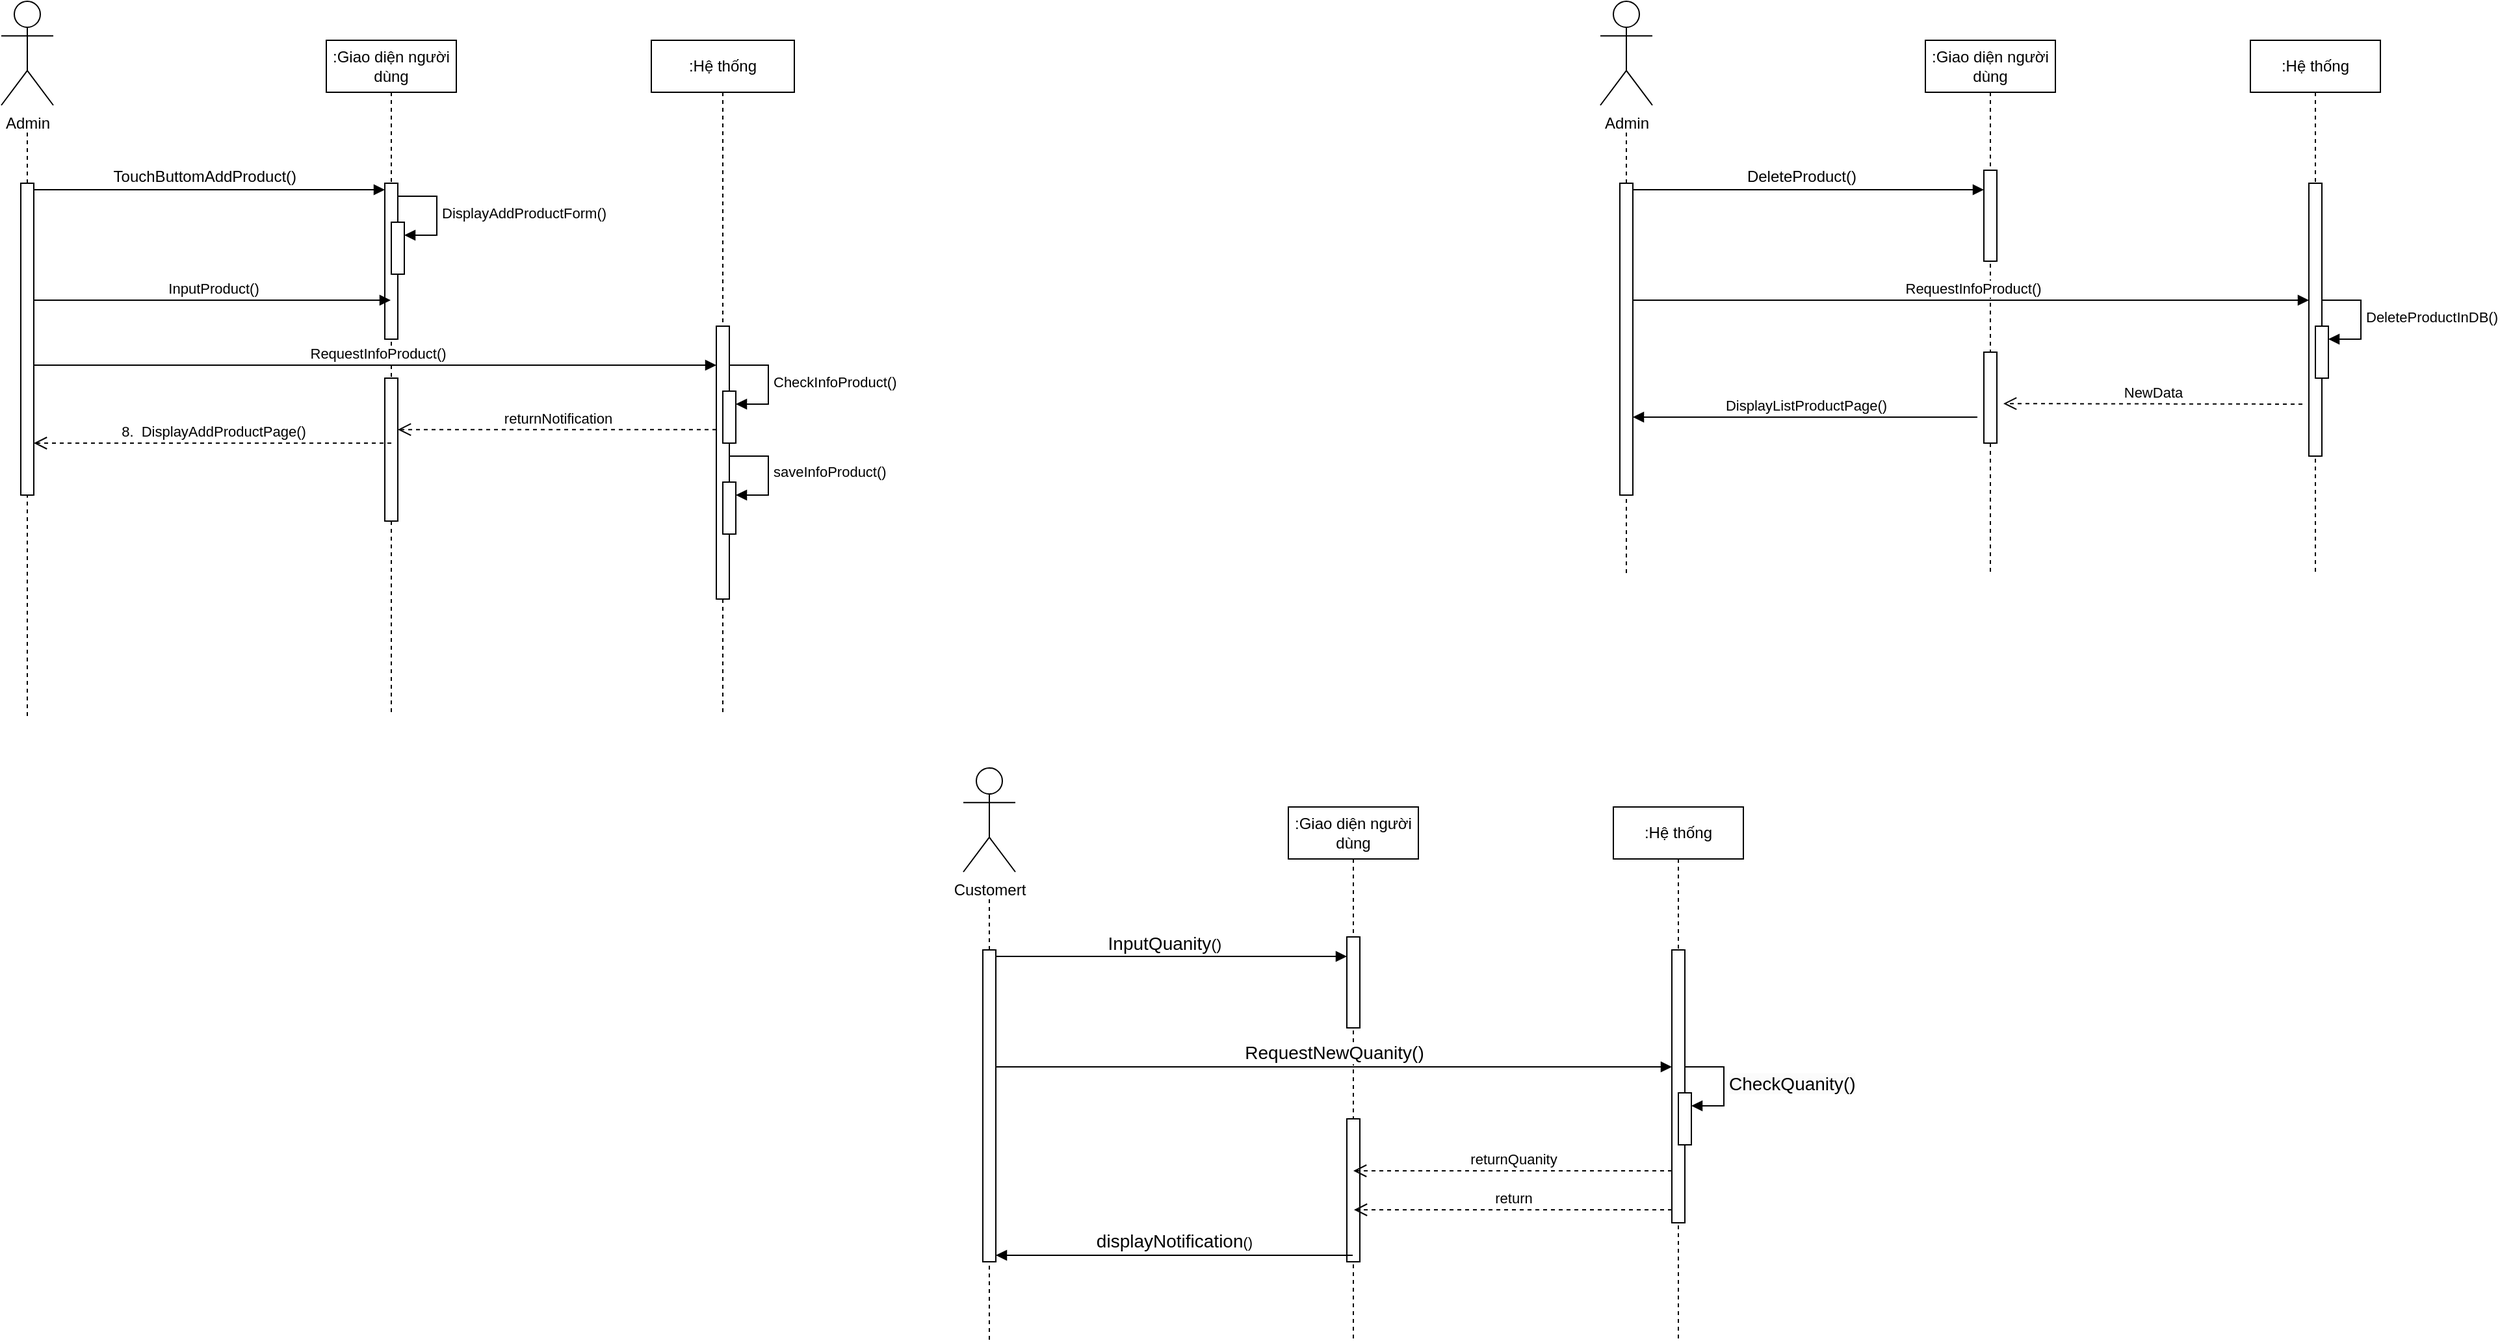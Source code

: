 <mxfile version="22.1.2" type="device">
  <diagram name="Page-1" id="2YBvvXClWsGukQMizWep">
    <mxGraphModel dx="2245" dy="697" grid="1" gridSize="10" guides="1" tooltips="1" connect="1" arrows="1" fold="1" page="1" pageScale="1" pageWidth="850" pageHeight="1100" math="0" shadow="0">
      <root>
        <mxCell id="0" />
        <mxCell id="1" parent="0" />
        <mxCell id="5w8I5sjDiza68PUw_cMw-2" value="Admin" style="shape=umlActor;verticalLabelPosition=bottom;verticalAlign=top;html=1;" vertex="1" parent="1">
          <mxGeometry x="-540" y="100" width="40" height="80" as="geometry" />
        </mxCell>
        <mxCell id="5w8I5sjDiza68PUw_cMw-4" value="" style="endArrow=none;dashed=1;html=1;rounded=0;" edge="1" parent="1" source="5w8I5sjDiza68PUw_cMw-7">
          <mxGeometry width="50" height="50" relative="1" as="geometry">
            <mxPoint x="-520" y="650" as="sourcePoint" />
            <mxPoint x="-520" y="200" as="targetPoint" />
          </mxGeometry>
        </mxCell>
        <mxCell id="5w8I5sjDiza68PUw_cMw-5" value=":Giao diện người dùng" style="shape=umlLifeline;perimeter=lifelinePerimeter;whiteSpace=wrap;html=1;container=1;dropTarget=0;collapsible=0;recursiveResize=0;outlineConnect=0;portConstraint=eastwest;newEdgeStyle={&quot;curved&quot;:0,&quot;rounded&quot;:0};" vertex="1" parent="1">
          <mxGeometry x="-290" y="130" width="100" height="520" as="geometry" />
        </mxCell>
        <mxCell id="5w8I5sjDiza68PUw_cMw-10" value="" style="html=1;points=[[0,0,0,0,5],[0,1,0,0,-5],[1,0,0,0,5],[1,1,0,0,-5]];perimeter=orthogonalPerimeter;outlineConnect=0;targetShapes=umlLifeline;portConstraint=eastwest;newEdgeStyle={&quot;curved&quot;:0,&quot;rounded&quot;:0};" vertex="1" parent="5w8I5sjDiza68PUw_cMw-5">
          <mxGeometry x="45" y="110" width="10" height="120" as="geometry" />
        </mxCell>
        <mxCell id="5w8I5sjDiza68PUw_cMw-24" value="" style="html=1;points=[[0,0,0,0,5],[0,1,0,0,-5],[1,0,0,0,5],[1,1,0,0,-5]];perimeter=orthogonalPerimeter;outlineConnect=0;targetShapes=umlLifeline;portConstraint=eastwest;newEdgeStyle={&quot;curved&quot;:0,&quot;rounded&quot;:0};" vertex="1" parent="5w8I5sjDiza68PUw_cMw-5">
          <mxGeometry x="45" y="260" width="10" height="110" as="geometry" />
        </mxCell>
        <mxCell id="5w8I5sjDiza68PUw_cMw-80" value="" style="html=1;points=[[0,0,0,0,5],[0,1,0,0,-5],[1,0,0,0,5],[1,1,0,0,-5]];perimeter=orthogonalPerimeter;outlineConnect=0;targetShapes=umlLifeline;portConstraint=eastwest;newEdgeStyle={&quot;curved&quot;:0,&quot;rounded&quot;:0};" vertex="1" parent="5w8I5sjDiza68PUw_cMw-5">
          <mxGeometry x="50" y="140" width="10" height="40" as="geometry" />
        </mxCell>
        <mxCell id="5w8I5sjDiza68PUw_cMw-81" value="DisplayAddProductForm()" style="html=1;align=left;spacingLeft=2;endArrow=block;rounded=0;edgeStyle=orthogonalEdgeStyle;curved=0;rounded=0;" edge="1" target="5w8I5sjDiza68PUw_cMw-80" parent="5w8I5sjDiza68PUw_cMw-5">
          <mxGeometry x="0.007" relative="1" as="geometry">
            <mxPoint x="55" y="120" as="sourcePoint" />
            <Array as="points">
              <mxPoint x="85" y="150" />
            </Array>
            <mxPoint as="offset" />
          </mxGeometry>
        </mxCell>
        <mxCell id="5w8I5sjDiza68PUw_cMw-6" value=":Hệ thống" style="shape=umlLifeline;perimeter=lifelinePerimeter;whiteSpace=wrap;html=1;container=1;dropTarget=0;collapsible=0;recursiveResize=0;outlineConnect=0;portConstraint=eastwest;newEdgeStyle={&quot;curved&quot;:0,&quot;rounded&quot;:0};" vertex="1" parent="1">
          <mxGeometry x="-40" y="130" width="110" height="520" as="geometry" />
        </mxCell>
        <mxCell id="5w8I5sjDiza68PUw_cMw-17" value="" style="html=1;points=[[0,0,0,0,5],[0,1,0,0,-5],[1,0,0,0,5],[1,1,0,0,-5]];perimeter=orthogonalPerimeter;outlineConnect=0;targetShapes=umlLifeline;portConstraint=eastwest;newEdgeStyle={&quot;curved&quot;:0,&quot;rounded&quot;:0};" vertex="1" parent="5w8I5sjDiza68PUw_cMw-6">
          <mxGeometry x="50" y="220" width="10" height="210" as="geometry" />
        </mxCell>
        <mxCell id="5w8I5sjDiza68PUw_cMw-93" value="" style="html=1;points=[[0,0,0,0,5],[0,1,0,0,-5],[1,0,0,0,5],[1,1,0,0,-5]];perimeter=orthogonalPerimeter;outlineConnect=0;targetShapes=umlLifeline;portConstraint=eastwest;newEdgeStyle={&quot;curved&quot;:0,&quot;rounded&quot;:0};" vertex="1" parent="5w8I5sjDiza68PUw_cMw-6">
          <mxGeometry x="55" y="340" width="10" height="40" as="geometry" />
        </mxCell>
        <mxCell id="5w8I5sjDiza68PUw_cMw-94" value="saveInfoProduct()" style="html=1;align=left;spacingLeft=2;endArrow=block;rounded=0;edgeStyle=orthogonalEdgeStyle;curved=0;rounded=0;" edge="1" target="5w8I5sjDiza68PUw_cMw-93" parent="5w8I5sjDiza68PUw_cMw-6">
          <mxGeometry x="-0.006" relative="1" as="geometry">
            <mxPoint x="60" y="320" as="sourcePoint" />
            <Array as="points">
              <mxPoint x="90" y="350" />
            </Array>
            <mxPoint as="offset" />
          </mxGeometry>
        </mxCell>
        <mxCell id="5w8I5sjDiza68PUw_cMw-97" value="" style="html=1;points=[[0,0,0,0,5],[0,1,0,0,-5],[1,0,0,0,5],[1,1,0,0,-5]];perimeter=orthogonalPerimeter;outlineConnect=0;targetShapes=umlLifeline;portConstraint=eastwest;newEdgeStyle={&quot;curved&quot;:0,&quot;rounded&quot;:0};" vertex="1" parent="5w8I5sjDiza68PUw_cMw-6">
          <mxGeometry x="55" y="270" width="10" height="40" as="geometry" />
        </mxCell>
        <mxCell id="5w8I5sjDiza68PUw_cMw-98" value="CheckInfoProduct()" style="html=1;align=left;spacingLeft=2;endArrow=block;rounded=0;edgeStyle=orthogonalEdgeStyle;curved=0;rounded=0;" edge="1" target="5w8I5sjDiza68PUw_cMw-97" parent="5w8I5sjDiza68PUw_cMw-6">
          <mxGeometry relative="1" as="geometry">
            <mxPoint x="60" y="250" as="sourcePoint" />
            <Array as="points">
              <mxPoint x="90" y="280" />
            </Array>
          </mxGeometry>
        </mxCell>
        <mxCell id="5w8I5sjDiza68PUw_cMw-8" value="" style="endArrow=none;dashed=1;html=1;rounded=0;" edge="1" parent="1" target="5w8I5sjDiza68PUw_cMw-7">
          <mxGeometry width="50" height="50" relative="1" as="geometry">
            <mxPoint x="-520" y="650" as="sourcePoint" />
            <mxPoint x="-520" y="200" as="targetPoint" />
          </mxGeometry>
        </mxCell>
        <mxCell id="5w8I5sjDiza68PUw_cMw-7" value="" style="html=1;points=[[0,0,0,0,5],[0,1,0,0,-5],[1,0,0,0,5],[1,1,0,0,-5]];perimeter=orthogonalPerimeter;outlineConnect=0;targetShapes=umlLifeline;portConstraint=eastwest;newEdgeStyle={&quot;curved&quot;:0,&quot;rounded&quot;:0};" vertex="1" parent="1">
          <mxGeometry x="-525" y="240" width="10" height="240" as="geometry" />
        </mxCell>
        <mxCell id="5w8I5sjDiza68PUw_cMw-9" value="" style="html=1;verticalAlign=bottom;endArrow=block;curved=0;rounded=0;exitX=1;exitY=0;exitDx=0;exitDy=5;exitPerimeter=0;" edge="1" parent="1" source="5w8I5sjDiza68PUw_cMw-7" target="5w8I5sjDiza68PUw_cMw-10">
          <mxGeometry width="80" relative="1" as="geometry">
            <mxPoint x="-490" y="279.58" as="sourcePoint" />
            <mxPoint x="-360" y="279.58" as="targetPoint" />
          </mxGeometry>
        </mxCell>
        <mxCell id="5w8I5sjDiza68PUw_cMw-12" value="&amp;nbsp;TouchButtomAddProduct()" style="text;html=1;strokeColor=none;fillColor=none;align=center;verticalAlign=middle;whiteSpace=wrap;rounded=0;" vertex="1" parent="1">
          <mxGeometry x="-490" y="220" width="210" height="30" as="geometry" />
        </mxCell>
        <mxCell id="5w8I5sjDiza68PUw_cMw-15" value="InputProduct()" style="html=1;verticalAlign=bottom;endArrow=block;curved=0;rounded=0;" edge="1" parent="1">
          <mxGeometry width="80" relative="1" as="geometry">
            <mxPoint x="-515" y="330" as="sourcePoint" />
            <mxPoint x="-240.5" y="330" as="targetPoint" />
          </mxGeometry>
        </mxCell>
        <mxCell id="5w8I5sjDiza68PUw_cMw-16" value="&amp;nbsp;RequestInfoProduct()" style="html=1;verticalAlign=bottom;endArrow=block;curved=0;rounded=0;" edge="1" parent="1" target="5w8I5sjDiza68PUw_cMw-17">
          <mxGeometry width="80" relative="1" as="geometry">
            <mxPoint x="-515" y="380" as="sourcePoint" />
            <mxPoint x="5" y="380" as="targetPoint" />
          </mxGeometry>
        </mxCell>
        <mxCell id="5w8I5sjDiza68PUw_cMw-22" value="returnNotification" style="html=1;verticalAlign=bottom;endArrow=open;dashed=1;endSize=8;curved=0;rounded=0;" edge="1" parent="1" target="5w8I5sjDiza68PUw_cMw-24">
          <mxGeometry relative="1" as="geometry">
            <mxPoint x="10" y="429.58" as="sourcePoint" />
            <mxPoint x="-200" y="430" as="targetPoint" />
            <mxPoint as="offset" />
          </mxGeometry>
        </mxCell>
        <mxCell id="5w8I5sjDiza68PUw_cMw-25" value="8.&amp;nbsp; DisplayAddProductPage()" style="html=1;verticalAlign=bottom;endArrow=open;dashed=1;endSize=8;curved=0;rounded=0;" edge="1" parent="1">
          <mxGeometry relative="1" as="geometry">
            <mxPoint x="-240" y="440" as="sourcePoint" />
            <mxPoint x="-515" y="440.0" as="targetPoint" />
          </mxGeometry>
        </mxCell>
        <mxCell id="5w8I5sjDiza68PUw_cMw-50" value="Admin" style="shape=umlActor;verticalLabelPosition=bottom;verticalAlign=top;html=1;" vertex="1" parent="1">
          <mxGeometry x="690" y="100" width="40" height="80" as="geometry" />
        </mxCell>
        <mxCell id="5w8I5sjDiza68PUw_cMw-51" value="" style="endArrow=none;dashed=1;html=1;rounded=0;" edge="1" parent="1" source="5w8I5sjDiza68PUw_cMw-64">
          <mxGeometry width="50" height="50" relative="1" as="geometry">
            <mxPoint x="710" y="650" as="sourcePoint" />
            <mxPoint x="710" y="200" as="targetPoint" />
          </mxGeometry>
        </mxCell>
        <mxCell id="5w8I5sjDiza68PUw_cMw-52" value=":Giao diện người dùng" style="shape=umlLifeline;perimeter=lifelinePerimeter;whiteSpace=wrap;html=1;container=1;dropTarget=0;collapsible=0;recursiveResize=0;outlineConnect=0;portConstraint=eastwest;newEdgeStyle={&quot;curved&quot;:0,&quot;rounded&quot;:0};" vertex="1" parent="1">
          <mxGeometry x="940" y="130" width="100" height="410" as="geometry" />
        </mxCell>
        <mxCell id="5w8I5sjDiza68PUw_cMw-56" value="" style="html=1;points=[[0,0,0,0,5],[0,1,0,0,-5],[1,0,0,0,5],[1,1,0,0,-5]];perimeter=orthogonalPerimeter;outlineConnect=0;targetShapes=umlLifeline;portConstraint=eastwest;newEdgeStyle={&quot;curved&quot;:0,&quot;rounded&quot;:0};" vertex="1" parent="5w8I5sjDiza68PUw_cMw-52">
          <mxGeometry x="45" y="100" width="10" height="70" as="geometry" />
        </mxCell>
        <mxCell id="5w8I5sjDiza68PUw_cMw-71" value="" style="html=1;points=[[0,0,0,0,5],[0,1,0,0,-5],[1,0,0,0,5],[1,1,0,0,-5]];perimeter=orthogonalPerimeter;outlineConnect=0;targetShapes=umlLifeline;portConstraint=eastwest;newEdgeStyle={&quot;curved&quot;:0,&quot;rounded&quot;:0};" vertex="1" parent="5w8I5sjDiza68PUw_cMw-52">
          <mxGeometry x="45" y="240" width="10" height="70" as="geometry" />
        </mxCell>
        <mxCell id="5w8I5sjDiza68PUw_cMw-57" value=":Hệ thống" style="shape=umlLifeline;perimeter=lifelinePerimeter;whiteSpace=wrap;html=1;container=1;dropTarget=0;collapsible=0;recursiveResize=0;outlineConnect=0;portConstraint=eastwest;newEdgeStyle={&quot;curved&quot;:0,&quot;rounded&quot;:0};" vertex="1" parent="1">
          <mxGeometry x="1190" y="130" width="100" height="410" as="geometry" />
        </mxCell>
        <mxCell id="5w8I5sjDiza68PUw_cMw-58" value="" style="html=1;points=[[0,0,0,0,5],[0,1,0,0,-5],[1,0,0,0,5],[1,1,0,0,-5]];perimeter=orthogonalPerimeter;outlineConnect=0;targetShapes=umlLifeline;portConstraint=eastwest;newEdgeStyle={&quot;curved&quot;:0,&quot;rounded&quot;:0};" vertex="1" parent="5w8I5sjDiza68PUw_cMw-57">
          <mxGeometry x="45" y="110" width="10" height="210" as="geometry" />
        </mxCell>
        <mxCell id="5w8I5sjDiza68PUw_cMw-78" value="" style="html=1;points=[[0,0,0,0,5],[0,1,0,0,-5],[1,0,0,0,5],[1,1,0,0,-5]];perimeter=orthogonalPerimeter;outlineConnect=0;targetShapes=umlLifeline;portConstraint=eastwest;newEdgeStyle={&quot;curved&quot;:0,&quot;rounded&quot;:0};" vertex="1" parent="5w8I5sjDiza68PUw_cMw-57">
          <mxGeometry x="50" y="220" width="10" height="40" as="geometry" />
        </mxCell>
        <mxCell id="5w8I5sjDiza68PUw_cMw-79" value="DeleteProductInDB()" style="html=1;align=left;spacingLeft=2;endArrow=block;rounded=0;edgeStyle=orthogonalEdgeStyle;curved=0;rounded=0;" edge="1" target="5w8I5sjDiza68PUw_cMw-78" parent="5w8I5sjDiza68PUw_cMw-57">
          <mxGeometry relative="1" as="geometry">
            <mxPoint x="55" y="200" as="sourcePoint" />
            <Array as="points">
              <mxPoint x="85" y="230" />
            </Array>
          </mxGeometry>
        </mxCell>
        <mxCell id="5w8I5sjDiza68PUw_cMw-63" value="" style="endArrow=none;dashed=1;html=1;rounded=0;" edge="1" parent="1" target="5w8I5sjDiza68PUw_cMw-64">
          <mxGeometry width="50" height="50" relative="1" as="geometry">
            <mxPoint x="710" y="540" as="sourcePoint" />
            <mxPoint x="710" y="200" as="targetPoint" />
          </mxGeometry>
        </mxCell>
        <mxCell id="5w8I5sjDiza68PUw_cMw-64" value="" style="html=1;points=[[0,0,0,0,5],[0,1,0,0,-5],[1,0,0,0,5],[1,1,0,0,-5]];perimeter=orthogonalPerimeter;outlineConnect=0;targetShapes=umlLifeline;portConstraint=eastwest;newEdgeStyle={&quot;curved&quot;:0,&quot;rounded&quot;:0};" vertex="1" parent="1">
          <mxGeometry x="705" y="240" width="10" height="240" as="geometry" />
        </mxCell>
        <mxCell id="5w8I5sjDiza68PUw_cMw-65" value="" style="html=1;verticalAlign=bottom;endArrow=block;curved=0;rounded=0;exitX=1;exitY=0;exitDx=0;exitDy=5;exitPerimeter=0;" edge="1" parent="1" source="5w8I5sjDiza68PUw_cMw-64">
          <mxGeometry width="80" relative="1" as="geometry">
            <mxPoint x="740" y="279.58" as="sourcePoint" />
            <mxPoint x="985" y="245.0" as="targetPoint" />
          </mxGeometry>
        </mxCell>
        <mxCell id="5w8I5sjDiza68PUw_cMw-66" value="DeleteProduct()" style="text;html=1;strokeColor=none;fillColor=none;align=center;verticalAlign=middle;whiteSpace=wrap;rounded=0;" vertex="1" parent="1">
          <mxGeometry x="740" y="220" width="210" height="30" as="geometry" />
        </mxCell>
        <mxCell id="5w8I5sjDiza68PUw_cMw-68" value="&amp;nbsp;RequestInfoProduct()" style="html=1;verticalAlign=bottom;endArrow=block;curved=0;rounded=0;" edge="1" parent="1">
          <mxGeometry width="80" relative="1" as="geometry">
            <mxPoint x="715" y="330" as="sourcePoint" />
            <mxPoint x="1235" y="330" as="targetPoint" />
          </mxGeometry>
        </mxCell>
        <mxCell id="5w8I5sjDiza68PUw_cMw-72" value="DisplayListProductPage()" style="html=1;verticalAlign=bottom;endArrow=block;curved=0;rounded=0;entryX=1.5;entryY=0.625;entryDx=0;entryDy=0;entryPerimeter=0;" edge="1" parent="1">
          <mxGeometry width="80" relative="1" as="geometry">
            <mxPoint x="980" y="420" as="sourcePoint" />
            <mxPoint x="715" y="420" as="targetPoint" />
          </mxGeometry>
        </mxCell>
        <mxCell id="5w8I5sjDiza68PUw_cMw-73" value="NewData" style="html=1;verticalAlign=bottom;endArrow=open;dashed=1;endSize=8;curved=0;rounded=0;" edge="1" parent="1">
          <mxGeometry x="0.002" relative="1" as="geometry">
            <mxPoint x="1230" y="410" as="sourcePoint" />
            <mxPoint x="1000" y="409.58" as="targetPoint" />
            <mxPoint as="offset" />
          </mxGeometry>
        </mxCell>
        <mxCell id="5w8I5sjDiza68PUw_cMw-99" value="Customert" style="shape=umlActor;verticalLabelPosition=bottom;verticalAlign=top;html=1;" vertex="1" parent="1">
          <mxGeometry x="200" y="690" width="40" height="80" as="geometry" />
        </mxCell>
        <mxCell id="5w8I5sjDiza68PUw_cMw-100" value="" style="endArrow=none;dashed=1;html=1;rounded=0;" edge="1" parent="1" source="5w8I5sjDiza68PUw_cMw-109">
          <mxGeometry width="50" height="50" relative="1" as="geometry">
            <mxPoint x="220" y="1240" as="sourcePoint" />
            <mxPoint x="220" y="790" as="targetPoint" />
          </mxGeometry>
        </mxCell>
        <mxCell id="5w8I5sjDiza68PUw_cMw-101" value=":Giao diện người dùng" style="shape=umlLifeline;perimeter=lifelinePerimeter;whiteSpace=wrap;html=1;container=1;dropTarget=0;collapsible=0;recursiveResize=0;outlineConnect=0;portConstraint=eastwest;newEdgeStyle={&quot;curved&quot;:0,&quot;rounded&quot;:0};" vertex="1" parent="1">
          <mxGeometry x="450" y="720" width="100" height="410" as="geometry" />
        </mxCell>
        <mxCell id="5w8I5sjDiza68PUw_cMw-102" value="" style="html=1;points=[[0,0,0,0,5],[0,1,0,0,-5],[1,0,0,0,5],[1,1,0,0,-5]];perimeter=orthogonalPerimeter;outlineConnect=0;targetShapes=umlLifeline;portConstraint=eastwest;newEdgeStyle={&quot;curved&quot;:0,&quot;rounded&quot;:0};" vertex="1" parent="5w8I5sjDiza68PUw_cMw-101">
          <mxGeometry x="45" y="100" width="10" height="70" as="geometry" />
        </mxCell>
        <mxCell id="5w8I5sjDiza68PUw_cMw-103" value="" style="html=1;points=[[0,0,0,0,5],[0,1,0,0,-5],[1,0,0,0,5],[1,1,0,0,-5]];perimeter=orthogonalPerimeter;outlineConnect=0;targetShapes=umlLifeline;portConstraint=eastwest;newEdgeStyle={&quot;curved&quot;:0,&quot;rounded&quot;:0};" vertex="1" parent="5w8I5sjDiza68PUw_cMw-101">
          <mxGeometry x="45" y="240" width="10" height="110" as="geometry" />
        </mxCell>
        <mxCell id="5w8I5sjDiza68PUw_cMw-104" value=":Hệ thống" style="shape=umlLifeline;perimeter=lifelinePerimeter;whiteSpace=wrap;html=1;container=1;dropTarget=0;collapsible=0;recursiveResize=0;outlineConnect=0;portConstraint=eastwest;newEdgeStyle={&quot;curved&quot;:0,&quot;rounded&quot;:0};" vertex="1" parent="1">
          <mxGeometry x="700" y="720" width="100" height="410" as="geometry" />
        </mxCell>
        <mxCell id="5w8I5sjDiza68PUw_cMw-105" value="" style="html=1;points=[[0,0,0,0,5],[0,1,0,0,-5],[1,0,0,0,5],[1,1,0,0,-5]];perimeter=orthogonalPerimeter;outlineConnect=0;targetShapes=umlLifeline;portConstraint=eastwest;newEdgeStyle={&quot;curved&quot;:0,&quot;rounded&quot;:0};" vertex="1" parent="5w8I5sjDiza68PUw_cMw-104">
          <mxGeometry x="45" y="110" width="10" height="210" as="geometry" />
        </mxCell>
        <mxCell id="5w8I5sjDiza68PUw_cMw-106" value="" style="html=1;points=[[0,0,0,0,5],[0,1,0,0,-5],[1,0,0,0,5],[1,1,0,0,-5]];perimeter=orthogonalPerimeter;outlineConnect=0;targetShapes=umlLifeline;portConstraint=eastwest;newEdgeStyle={&quot;curved&quot;:0,&quot;rounded&quot;:0};" vertex="1" parent="5w8I5sjDiza68PUw_cMw-104">
          <mxGeometry x="50" y="220" width="10" height="40" as="geometry" />
        </mxCell>
        <mxCell id="5w8I5sjDiza68PUw_cMw-107" value="&lt;font style=&quot;border-color: var(--border-color); font-size: 14px; text-align: center; background-color: rgb(251, 251, 251);&quot;&gt;CheckQuanity&lt;/font&gt;&lt;span style=&quot;font-size: 14px; text-align: center; background-color: rgb(251, 251, 251);&quot;&gt;()&lt;/span&gt;" style="html=1;align=left;spacingLeft=2;endArrow=block;rounded=0;edgeStyle=orthogonalEdgeStyle;curved=0;rounded=0;" edge="1" parent="5w8I5sjDiza68PUw_cMw-104" target="5w8I5sjDiza68PUw_cMw-106">
          <mxGeometry relative="1" as="geometry">
            <mxPoint x="55" y="200" as="sourcePoint" />
            <Array as="points">
              <mxPoint x="85" y="230" />
            </Array>
          </mxGeometry>
        </mxCell>
        <mxCell id="5w8I5sjDiza68PUw_cMw-108" value="" style="endArrow=none;dashed=1;html=1;rounded=0;" edge="1" parent="1" target="5w8I5sjDiza68PUw_cMw-109">
          <mxGeometry width="50" height="50" relative="1" as="geometry">
            <mxPoint x="220" y="1130" as="sourcePoint" />
            <mxPoint x="220" y="790" as="targetPoint" />
          </mxGeometry>
        </mxCell>
        <mxCell id="5w8I5sjDiza68PUw_cMw-109" value="" style="html=1;points=[[0,0,0,0,5],[0,1,0,0,-5],[1,0,0,0,5],[1,1,0,0,-5]];perimeter=orthogonalPerimeter;outlineConnect=0;targetShapes=umlLifeline;portConstraint=eastwest;newEdgeStyle={&quot;curved&quot;:0,&quot;rounded&quot;:0};" vertex="1" parent="1">
          <mxGeometry x="215" y="830" width="10" height="240" as="geometry" />
        </mxCell>
        <mxCell id="5w8I5sjDiza68PUw_cMw-110" value="" style="html=1;verticalAlign=bottom;endArrow=block;curved=0;rounded=0;exitX=1;exitY=0;exitDx=0;exitDy=5;exitPerimeter=0;" edge="1" parent="1" source="5w8I5sjDiza68PUw_cMw-109">
          <mxGeometry width="80" relative="1" as="geometry">
            <mxPoint x="250" y="869.58" as="sourcePoint" />
            <mxPoint x="495" y="835.0" as="targetPoint" />
          </mxGeometry>
        </mxCell>
        <mxCell id="5w8I5sjDiza68PUw_cMw-111" value="&lt;font style=&quot;border-color: var(--border-color); font-size: 14px;&quot;&gt;InputQuanity&lt;/font&gt;()" style="text;html=1;strokeColor=none;fillColor=none;align=center;verticalAlign=middle;whiteSpace=wrap;rounded=0;" vertex="1" parent="1">
          <mxGeometry x="250" y="810" width="210" height="30" as="geometry" />
        </mxCell>
        <mxCell id="5w8I5sjDiza68PUw_cMw-112" value="&lt;font style=&quot;font-size: 14px;&quot;&gt;RequestNewQuanity()&lt;/font&gt;" style="html=1;verticalAlign=bottom;endArrow=block;curved=0;rounded=0;" edge="1" parent="1">
          <mxGeometry width="80" relative="1" as="geometry">
            <mxPoint x="225" y="920" as="sourcePoint" />
            <mxPoint x="745" y="920" as="targetPoint" />
            <mxPoint as="offset" />
          </mxGeometry>
        </mxCell>
        <mxCell id="5w8I5sjDiza68PUw_cMw-114" value="returnQuanity" style="html=1;verticalAlign=bottom;endArrow=open;dashed=1;endSize=8;curved=0;rounded=0;" edge="1" parent="1">
          <mxGeometry relative="1" as="geometry">
            <mxPoint x="745" y="1000.0" as="sourcePoint" />
            <mxPoint x="500" y="1000" as="targetPoint" />
            <mxPoint as="offset" />
          </mxGeometry>
        </mxCell>
        <mxCell id="5w8I5sjDiza68PUw_cMw-115" value="return" style="html=1;verticalAlign=bottom;endArrow=open;dashed=1;endSize=8;curved=0;rounded=0;" edge="1" parent="1" source="5w8I5sjDiza68PUw_cMw-105">
          <mxGeometry relative="1" as="geometry">
            <mxPoint x="740" y="1030.0" as="sourcePoint" />
            <mxPoint x="500.5" y="1030" as="targetPoint" />
            <Array as="points">
              <mxPoint x="600.5" y="1030" />
            </Array>
          </mxGeometry>
        </mxCell>
        <mxCell id="5w8I5sjDiza68PUw_cMw-116" value="&lt;font style=&quot;font-size: 14px;&quot;&gt;displayNotification&lt;/font&gt;()" style="html=1;verticalAlign=bottom;endArrow=block;curved=0;rounded=0;entryX=1;entryY=1;entryDx=0;entryDy=-5;entryPerimeter=0;" edge="1" parent="1" source="5w8I5sjDiza68PUw_cMw-101" target="5w8I5sjDiza68PUw_cMw-109">
          <mxGeometry x="0.002" width="80" relative="1" as="geometry">
            <mxPoint x="390" y="910" as="sourcePoint" />
            <mxPoint x="470" y="910" as="targetPoint" />
            <mxPoint as="offset" />
          </mxGeometry>
        </mxCell>
      </root>
    </mxGraphModel>
  </diagram>
</mxfile>

